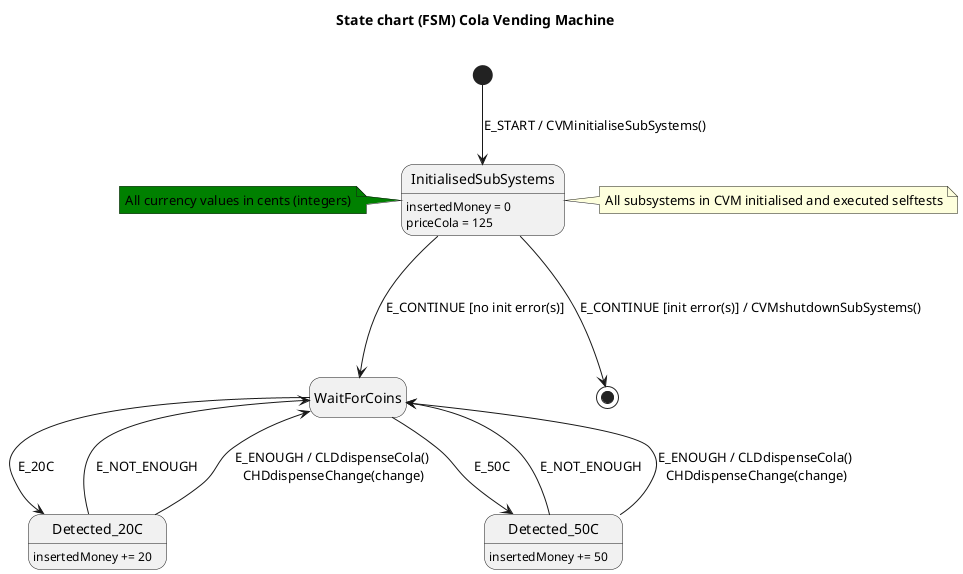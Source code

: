 @startuml

hide empty description

title State chart (FSM) Cola Vending Machine\n

[*] --> InitialisedSubSystems : E_START / CVMinitialiseSubSystems()
InitialisedSubSystems : insertedMoney = 0
InitialisedSubSystems : priceCola = 125
InitialisedSubSystems ---> WaitForCoins : E_CONTINUE [no init error(s)]
InitialisedSubSystems ---> [*] : E_CONTINUE [init error(s)] / CVMshutdownSubSystems()

WaitForCoins --> Detected_20C : E_20C
Detected_20C : insertedMoney += 20
Detected_20C --> WaitForCoins : E_NOT_ENOUGH
Detected_20C --> WaitForCoins : \
	E_ENOUGH / CLDdispenseCola()\n CHDdispenseChange(change)

WaitForCoins --> Detected_50C : E_50C
Detected_50C : insertedMoney += 50
Detected_50C --> WaitForCoins : E_NOT_ENOUGH
Detected_50C --> WaitForCoins : \
	E_ENOUGH / CLDdispenseCola()\n CHDdispenseChange(change)

note right of InitialisedSubSystems
    All subsystems in CVM initialised and executed selftests
end note

note left of InitialisedSubSystems #green
    All currency values in cents (integers)
end note

@enduml
